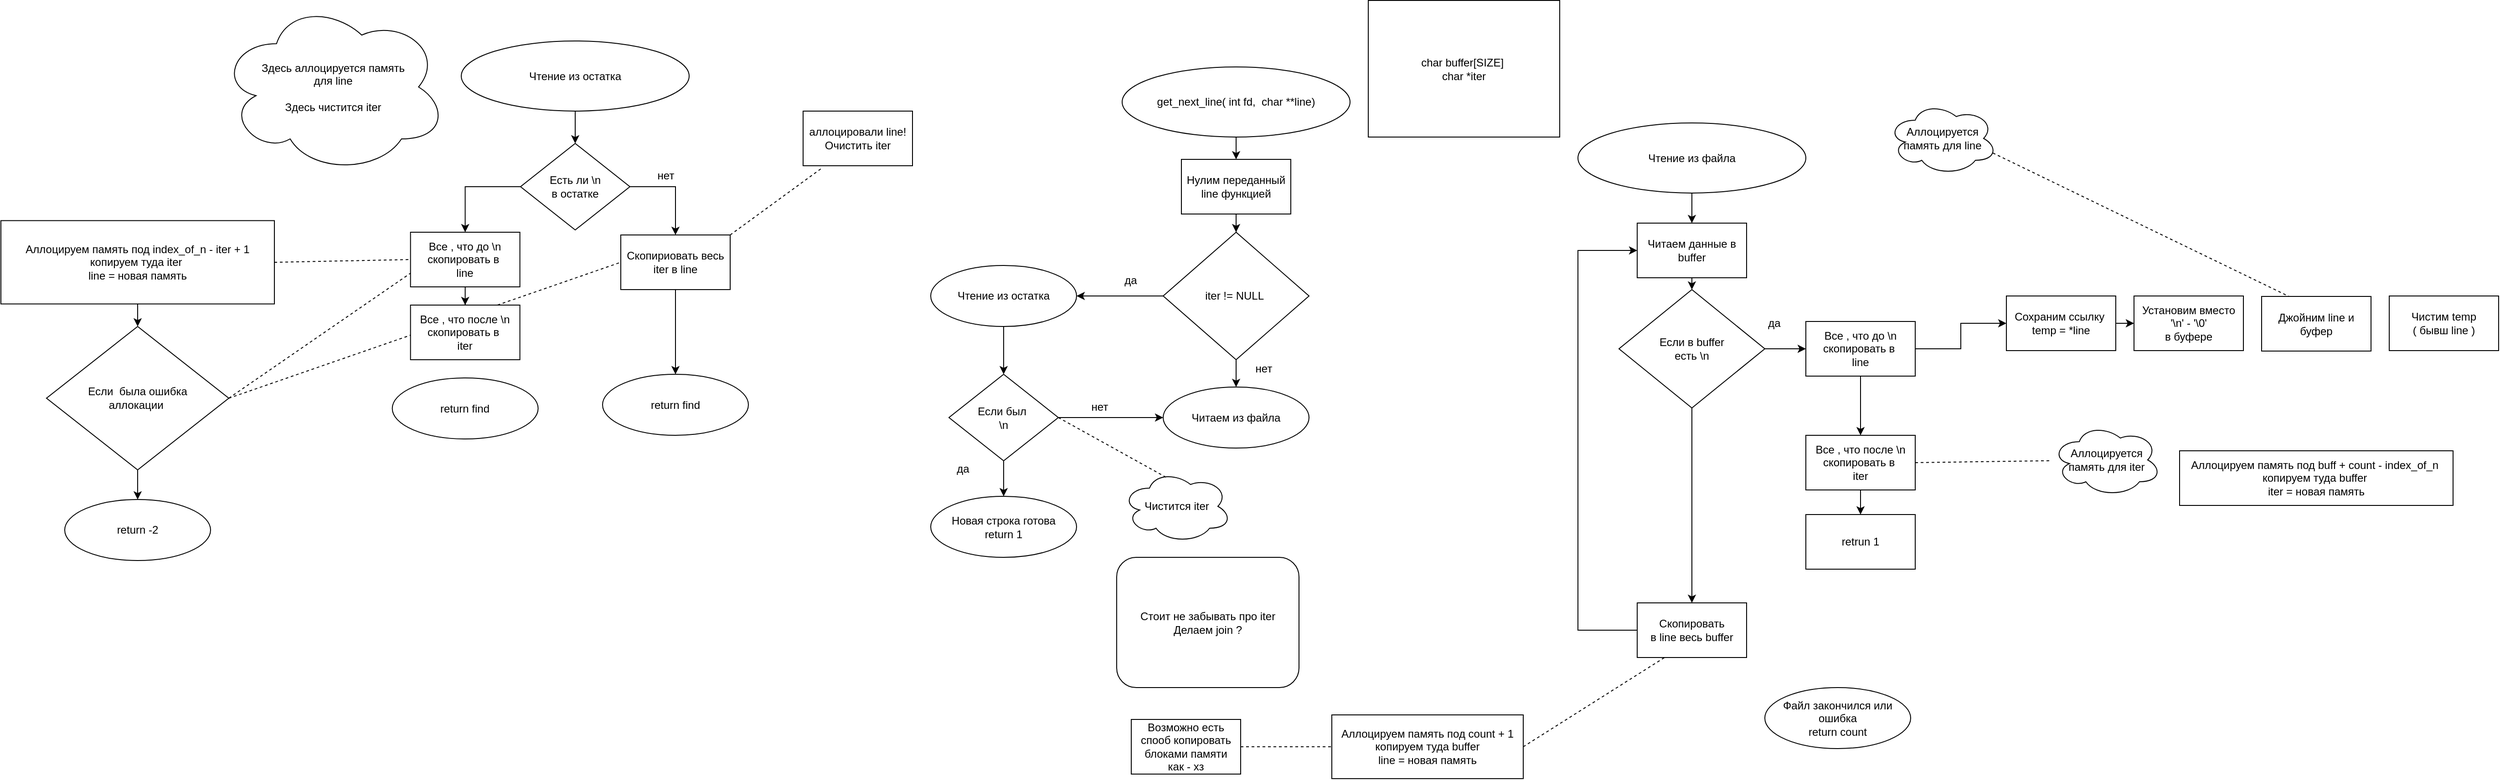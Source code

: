 <mxfile version="12.6.5" type="device"><diagram id="wpVZijDT1bE8OCSbmV2m" name="Page-1"><mxGraphModel dx="3807" dy="806" grid="1" gridSize="10" guides="1" tooltips="1" connect="1" arrows="1" fold="1" page="1" pageScale="1" pageWidth="827" pageHeight="1169" math="0" shadow="0"><root><mxCell id="0"/><mxCell id="1" parent="0"/><mxCell id="zIOQulNtDQGuHlldHQic-1" value="char buffer[SIZE]&amp;nbsp;&lt;br&gt;char *iter" style="rounded=0;whiteSpace=wrap;html=1;" parent="1" vertex="1"><mxGeometry x="-250" y="5.5" width="210" height="150" as="geometry"/></mxCell><mxCell id="VHUzGvmyptBqlenL4hhY-53" style="edgeStyle=orthogonalEdgeStyle;rounded=0;orthogonalLoop=1;jettySize=auto;html=1;exitX=0.5;exitY=1;exitDx=0;exitDy=0;entryX=0.5;entryY=0;entryDx=0;entryDy=0;" parent="1" source="VHUzGvmyptBqlenL4hhY-1" target="VHUzGvmyptBqlenL4hhY-52" edge="1"><mxGeometry relative="1" as="geometry"/></mxCell><mxCell id="VHUzGvmyptBqlenL4hhY-1" value="get_next_line( int fd,&amp;nbsp; char **line)" style="ellipse;whiteSpace=wrap;html=1;" parent="1" vertex="1"><mxGeometry x="-520" y="78.5" width="250" height="77" as="geometry"/></mxCell><mxCell id="VHUzGvmyptBqlenL4hhY-5" style="edgeStyle=orthogonalEdgeStyle;rounded=0;orthogonalLoop=1;jettySize=auto;html=1;exitX=0;exitY=0.5;exitDx=0;exitDy=0;" parent="1" source="VHUzGvmyptBqlenL4hhY-2" target="VHUzGvmyptBqlenL4hhY-4" edge="1"><mxGeometry relative="1" as="geometry"/></mxCell><mxCell id="VHUzGvmyptBqlenL4hhY-14" style="edgeStyle=orthogonalEdgeStyle;rounded=0;orthogonalLoop=1;jettySize=auto;html=1;exitX=0.5;exitY=1;exitDx=0;exitDy=0;" parent="1" source="VHUzGvmyptBqlenL4hhY-2" target="VHUzGvmyptBqlenL4hhY-13" edge="1"><mxGeometry relative="1" as="geometry"/></mxCell><mxCell id="VHUzGvmyptBqlenL4hhY-2" value="iter != NULL&amp;nbsp;" style="rhombus;whiteSpace=wrap;html=1;" parent="1" vertex="1"><mxGeometry x="-475" y="260" width="160" height="140" as="geometry"/></mxCell><mxCell id="VHUzGvmyptBqlenL4hhY-10" style="edgeStyle=orthogonalEdgeStyle;rounded=0;orthogonalLoop=1;jettySize=auto;html=1;exitX=0.5;exitY=1;exitDx=0;exitDy=0;" parent="1" source="VHUzGvmyptBqlenL4hhY-4" target="VHUzGvmyptBqlenL4hhY-6" edge="1"><mxGeometry relative="1" as="geometry"/></mxCell><mxCell id="VHUzGvmyptBqlenL4hhY-4" value="Чтение из остатка" style="ellipse;whiteSpace=wrap;html=1;" parent="1" vertex="1"><mxGeometry x="-730" y="296.5" width="160" height="67" as="geometry"/></mxCell><mxCell id="VHUzGvmyptBqlenL4hhY-11" style="edgeStyle=orthogonalEdgeStyle;rounded=0;orthogonalLoop=1;jettySize=auto;html=1;exitX=0.5;exitY=1;exitDx=0;exitDy=0;" parent="1" source="VHUzGvmyptBqlenL4hhY-6" target="VHUzGvmyptBqlenL4hhY-8" edge="1"><mxGeometry relative="1" as="geometry"/></mxCell><mxCell id="VHUzGvmyptBqlenL4hhY-15" style="edgeStyle=orthogonalEdgeStyle;rounded=0;orthogonalLoop=1;jettySize=auto;html=1;exitX=1;exitY=0.5;exitDx=0;exitDy=0;" parent="1" source="VHUzGvmyptBqlenL4hhY-6" target="VHUzGvmyptBqlenL4hhY-13" edge="1"><mxGeometry relative="1" as="geometry"/></mxCell><mxCell id="VHUzGvmyptBqlenL4hhY-6" value="Если был&amp;nbsp;&lt;br&gt;\n" style="rhombus;whiteSpace=wrap;html=1;" parent="1" vertex="1"><mxGeometry x="-710" y="416" width="120" height="95" as="geometry"/></mxCell><mxCell id="VHUzGvmyptBqlenL4hhY-8" value="Новая строка готова&lt;br&gt;return 1" style="ellipse;whiteSpace=wrap;html=1;" parent="1" vertex="1"><mxGeometry x="-730" y="550" width="160" height="67" as="geometry"/></mxCell><mxCell id="VHUzGvmyptBqlenL4hhY-9" value="да" style="text;html=1;align=center;verticalAlign=middle;resizable=0;points=[];autosize=1;" parent="1" vertex="1"><mxGeometry x="-526" y="303" width="30" height="20" as="geometry"/></mxCell><mxCell id="VHUzGvmyptBqlenL4hhY-12" value="да" style="text;html=1;align=center;verticalAlign=middle;resizable=0;points=[];autosize=1;" parent="1" vertex="1"><mxGeometry x="-710" y="510" width="30" height="20" as="geometry"/></mxCell><mxCell id="VHUzGvmyptBqlenL4hhY-13" value="Читаем из файла" style="ellipse;whiteSpace=wrap;html=1;" parent="1" vertex="1"><mxGeometry x="-475" y="430" width="160" height="67" as="geometry"/></mxCell><mxCell id="VHUzGvmyptBqlenL4hhY-17" value="нет" style="text;html=1;align=center;verticalAlign=middle;resizable=0;points=[];autosize=1;" parent="1" vertex="1"><mxGeometry x="-560" y="442" width="30" height="20" as="geometry"/></mxCell><mxCell id="VHUzGvmyptBqlenL4hhY-18" value="нет" style="text;html=1;align=center;verticalAlign=middle;resizable=0;points=[];autosize=1;" parent="1" vertex="1"><mxGeometry x="-380" y="400" width="30" height="20" as="geometry"/></mxCell><mxCell id="VHUzGvmyptBqlenL4hhY-36" style="edgeStyle=orthogonalEdgeStyle;rounded=0;orthogonalLoop=1;jettySize=auto;html=1;exitX=0.5;exitY=1;exitDx=0;exitDy=0;" parent="1" source="VHUzGvmyptBqlenL4hhY-22" target="VHUzGvmyptBqlenL4hhY-32" edge="1"><mxGeometry relative="1" as="geometry"/></mxCell><mxCell id="VHUzGvmyptBqlenL4hhY-22" value="Чтение из файла" style="ellipse;whiteSpace=wrap;html=1;" parent="1" vertex="1"><mxGeometry x="-19.99" y="140" width="250" height="77" as="geometry"/></mxCell><mxCell id="VHUzGvmyptBqlenL4hhY-37" style="edgeStyle=orthogonalEdgeStyle;rounded=0;orthogonalLoop=1;jettySize=auto;html=1;exitX=0.5;exitY=1;exitDx=0;exitDy=0;" parent="1" source="VHUzGvmyptBqlenL4hhY-32" edge="1"><mxGeometry relative="1" as="geometry"><mxPoint x="105" y="323.008" as="targetPoint"/></mxGeometry></mxCell><mxCell id="VHUzGvmyptBqlenL4hhY-32" value="Читаем данные в buffer" style="rounded=0;whiteSpace=wrap;html=1;" parent="1" vertex="1"><mxGeometry x="45.01" y="250" width="120" height="60" as="geometry"/></mxCell><mxCell id="VHUzGvmyptBqlenL4hhY-35" value="Файл закончился или ошибка&lt;br&gt;return count" style="ellipse;whiteSpace=wrap;html=1;" parent="1" vertex="1"><mxGeometry x="185.01" y="760" width="160" height="67" as="geometry"/></mxCell><mxCell id="VHUzGvmyptBqlenL4hhY-43" style="edgeStyle=orthogonalEdgeStyle;rounded=0;orthogonalLoop=1;jettySize=auto;html=1;exitX=1;exitY=0.5;exitDx=0;exitDy=0;" parent="1" source="VHUzGvmyptBqlenL4hhY-39" target="VHUzGvmyptBqlenL4hhY-40" edge="1"><mxGeometry relative="1" as="geometry"/></mxCell><mxCell id="VHUzGvmyptBqlenL4hhY-50" style="edgeStyle=orthogonalEdgeStyle;rounded=0;orthogonalLoop=1;jettySize=auto;html=1;exitX=0.5;exitY=1;exitDx=0;exitDy=0;" parent="1" source="VHUzGvmyptBqlenL4hhY-39" target="VHUzGvmyptBqlenL4hhY-47" edge="1"><mxGeometry relative="1" as="geometry"/></mxCell><mxCell id="VHUzGvmyptBqlenL4hhY-39" value="Если в buffer&lt;br&gt;есть \n" style="rhombus;whiteSpace=wrap;html=1;" parent="1" vertex="1"><mxGeometry x="25.01" y="323" width="160" height="130" as="geometry"/></mxCell><mxCell id="VHUzGvmyptBqlenL4hhY-44" style="edgeStyle=orthogonalEdgeStyle;rounded=0;orthogonalLoop=1;jettySize=auto;html=1;exitX=0.5;exitY=1;exitDx=0;exitDy=0;entryX=0.5;entryY=0;entryDx=0;entryDy=0;" parent="1" source="VHUzGvmyptBqlenL4hhY-40" target="VHUzGvmyptBqlenL4hhY-41" edge="1"><mxGeometry relative="1" as="geometry"/></mxCell><mxCell id="1MpCYAZrabapF_hlcvVV-15" style="edgeStyle=orthogonalEdgeStyle;rounded=0;orthogonalLoop=1;jettySize=auto;html=1;exitX=1;exitY=0.5;exitDx=0;exitDy=0;" parent="1" source="VHUzGvmyptBqlenL4hhY-40" target="1MpCYAZrabapF_hlcvVV-12" edge="1"><mxGeometry relative="1" as="geometry"/></mxCell><mxCell id="VHUzGvmyptBqlenL4hhY-40" value="Все , что до \n&lt;br&gt;скопировать в&amp;nbsp;&lt;br&gt;line" style="rounded=0;whiteSpace=wrap;html=1;" parent="1" vertex="1"><mxGeometry x="230.01" y="358.0" width="120" height="60" as="geometry"/></mxCell><mxCell id="VHUzGvmyptBqlenL4hhY-45" style="edgeStyle=orthogonalEdgeStyle;rounded=0;orthogonalLoop=1;jettySize=auto;html=1;exitX=0.5;exitY=1;exitDx=0;exitDy=0;" parent="1" source="VHUzGvmyptBqlenL4hhY-41" target="VHUzGvmyptBqlenL4hhY-42" edge="1"><mxGeometry relative="1" as="geometry"/></mxCell><mxCell id="VHUzGvmyptBqlenL4hhY-41" value="Все , что после \n&lt;br&gt;скопировать в&amp;nbsp;&lt;br&gt;iter" style="rounded=0;whiteSpace=wrap;html=1;" parent="1" vertex="1"><mxGeometry x="230.01" y="483.0" width="120" height="60" as="geometry"/></mxCell><mxCell id="VHUzGvmyptBqlenL4hhY-42" value="retrun 1" style="rounded=0;whiteSpace=wrap;html=1;" parent="1" vertex="1"><mxGeometry x="230.01" y="570.0" width="120" height="60" as="geometry"/></mxCell><mxCell id="VHUzGvmyptBqlenL4hhY-46" value="да" style="text;html=1;align=center;verticalAlign=middle;resizable=0;points=[];autosize=1;" parent="1" vertex="1"><mxGeometry x="180" y="350" width="30" height="20" as="geometry"/></mxCell><mxCell id="VHUzGvmyptBqlenL4hhY-51" style="edgeStyle=orthogonalEdgeStyle;rounded=0;orthogonalLoop=1;jettySize=auto;html=1;exitX=0;exitY=0.5;exitDx=0;exitDy=0;entryX=0;entryY=0.5;entryDx=0;entryDy=0;" parent="1" source="VHUzGvmyptBqlenL4hhY-47" target="VHUzGvmyptBqlenL4hhY-32" edge="1"><mxGeometry relative="1" as="geometry"><Array as="points"><mxPoint x="-20" y="697"/><mxPoint x="-20" y="280"/></Array></mxGeometry></mxCell><mxCell id="VHUzGvmyptBqlenL4hhY-47" value="Скопировать&lt;br&gt;в line весь buffer" style="rounded=0;whiteSpace=wrap;html=1;" parent="1" vertex="1"><mxGeometry x="45.01" y="667.0" width="120" height="60" as="geometry"/></mxCell><mxCell id="VHUzGvmyptBqlenL4hhY-54" style="edgeStyle=orthogonalEdgeStyle;rounded=0;orthogonalLoop=1;jettySize=auto;html=1;exitX=0.5;exitY=1;exitDx=0;exitDy=0;" parent="1" source="VHUzGvmyptBqlenL4hhY-52" target="VHUzGvmyptBqlenL4hhY-2" edge="1"><mxGeometry relative="1" as="geometry"/></mxCell><mxCell id="VHUzGvmyptBqlenL4hhY-52" value="Нулим переданный line функцией" style="rounded=0;whiteSpace=wrap;html=1;" parent="1" vertex="1"><mxGeometry x="-455" y="180" width="120" height="60" as="geometry"/></mxCell><mxCell id="VHUzGvmyptBqlenL4hhY-70" style="edgeStyle=orthogonalEdgeStyle;rounded=0;orthogonalLoop=1;jettySize=auto;html=1;exitX=0.5;exitY=1;exitDx=0;exitDy=0;" parent="1" source="VHUzGvmyptBqlenL4hhY-55" target="VHUzGvmyptBqlenL4hhY-57" edge="1"><mxGeometry relative="1" as="geometry"/></mxCell><mxCell id="VHUzGvmyptBqlenL4hhY-55" value="Чтение из остатка" style="ellipse;whiteSpace=wrap;html=1;" parent="1" vertex="1"><mxGeometry x="-1245" y="50" width="250" height="77" as="geometry"/></mxCell><mxCell id="VHUzGvmyptBqlenL4hhY-62" style="edgeStyle=orthogonalEdgeStyle;rounded=0;orthogonalLoop=1;jettySize=auto;html=1;exitX=0;exitY=0.5;exitDx=0;exitDy=0;" parent="1" source="VHUzGvmyptBqlenL4hhY-57" target="VHUzGvmyptBqlenL4hhY-60" edge="1"><mxGeometry relative="1" as="geometry"/></mxCell><mxCell id="VHUzGvmyptBqlenL4hhY-65" style="edgeStyle=orthogonalEdgeStyle;rounded=0;orthogonalLoop=1;jettySize=auto;html=1;exitX=1;exitY=0.5;exitDx=0;exitDy=0;" parent="1" source="VHUzGvmyptBqlenL4hhY-57" target="VHUzGvmyptBqlenL4hhY-64" edge="1"><mxGeometry relative="1" as="geometry"/></mxCell><mxCell id="VHUzGvmyptBqlenL4hhY-57" value="Есть ли \n &lt;br&gt;в остатке" style="rhombus;whiteSpace=wrap;html=1;" parent="1" vertex="1"><mxGeometry x="-1180" y="162.5" width="120" height="95" as="geometry"/></mxCell><mxCell id="VHUzGvmyptBqlenL4hhY-63" style="edgeStyle=orthogonalEdgeStyle;rounded=0;orthogonalLoop=1;jettySize=auto;html=1;exitX=0.5;exitY=1;exitDx=0;exitDy=0;" parent="1" source="VHUzGvmyptBqlenL4hhY-60" target="VHUzGvmyptBqlenL4hhY-61" edge="1"><mxGeometry relative="1" as="geometry"/></mxCell><mxCell id="VHUzGvmyptBqlenL4hhY-60" value="Все , что до \n&lt;br&gt;скопировать в&amp;nbsp;&lt;br&gt;line" style="rounded=0;whiteSpace=wrap;html=1;" parent="1" vertex="1"><mxGeometry x="-1300.67" y="260.0" width="120" height="60" as="geometry"/></mxCell><mxCell id="VHUzGvmyptBqlenL4hhY-69" style="edgeStyle=orthogonalEdgeStyle;rounded=0;orthogonalLoop=1;jettySize=auto;html=1;exitX=0.5;exitY=1;exitDx=0;exitDy=0;" parent="1" source="VHUzGvmyptBqlenL4hhY-64" target="VHUzGvmyptBqlenL4hhY-68" edge="1"><mxGeometry relative="1" as="geometry"/></mxCell><mxCell id="VHUzGvmyptBqlenL4hhY-64" value="Скопириовать весь iter в line" style="rounded=0;whiteSpace=wrap;html=1;" parent="1" vertex="1"><mxGeometry x="-1070" y="263.0" width="120" height="60" as="geometry"/></mxCell><mxCell id="VHUzGvmyptBqlenL4hhY-67" value="return find" style="ellipse;whiteSpace=wrap;html=1;" parent="1" vertex="1"><mxGeometry x="-1320.67" y="420" width="160" height="67" as="geometry"/></mxCell><mxCell id="VHUzGvmyptBqlenL4hhY-68" value="return find" style="ellipse;whiteSpace=wrap;html=1;" parent="1" vertex="1"><mxGeometry x="-1090" y="416" width="160" height="67" as="geometry"/></mxCell><mxCell id="VHUzGvmyptBqlenL4hhY-74" value="" style="endArrow=none;dashed=1;html=1;entryX=0.25;entryY=1;entryDx=0;entryDy=0;exitX=1;exitY=0.5;exitDx=0;exitDy=0;" parent="1" source="VHUzGvmyptBqlenL4hhY-75" target="VHUzGvmyptBqlenL4hhY-47" edge="1"><mxGeometry width="50" height="50" relative="1" as="geometry"><mxPoint x="-30" y="790" as="sourcePoint"/><mxPoint x="20" y="740" as="targetPoint"/></mxGeometry></mxCell><mxCell id="VHUzGvmyptBqlenL4hhY-75" value="Аллоцируем память под count + 1&lt;br&gt;копируем туда buffer&lt;br&gt;line = новая память" style="rounded=0;whiteSpace=wrap;html=1;" parent="1" vertex="1"><mxGeometry x="-290" y="790" width="210" height="70" as="geometry"/></mxCell><mxCell id="VHUzGvmyptBqlenL4hhY-76" value="" style="endArrow=none;dashed=1;html=1;entryX=0;entryY=0.5;entryDx=0;entryDy=0;exitX=1;exitY=0.5;exitDx=0;exitDy=0;" parent="1" source="VHUzGvmyptBqlenL4hhY-77" target="VHUzGvmyptBqlenL4hhY-75" edge="1"><mxGeometry width="50" height="50" relative="1" as="geometry"><mxPoint x="-280" y="825" as="sourcePoint"/><mxPoint x="-240" y="830" as="targetPoint"/></mxGeometry></mxCell><mxCell id="VHUzGvmyptBqlenL4hhY-77" value="Возможно есть спооб копировать блоками памяти&lt;br&gt;как - хз" style="rounded=0;whiteSpace=wrap;html=1;" parent="1" vertex="1"><mxGeometry x="-510" y="795" width="120" height="60" as="geometry"/></mxCell><mxCell id="VHUzGvmyptBqlenL4hhY-80" value="" style="endArrow=none;dashed=1;html=1;exitX=1;exitY=0.5;exitDx=0;exitDy=0;" parent="1" source="VHUzGvmyptBqlenL4hhY-41" target="1MpCYAZrabapF_hlcvVV-20" edge="1"><mxGeometry width="50" height="50" relative="1" as="geometry"><mxPoint x="400" y="680" as="sourcePoint"/><mxPoint x="420" y="670" as="targetPoint"/></mxGeometry></mxCell><mxCell id="VHUzGvmyptBqlenL4hhY-81" value="&lt;span style=&quot;white-space: normal&quot;&gt;Аллоцируем память под buff + count - index_of_n&amp;nbsp;&lt;/span&gt;&lt;br style=&quot;white-space: normal&quot;&gt;&lt;span style=&quot;white-space: normal&quot;&gt;копируем туда buffer&amp;nbsp;&lt;/span&gt;&lt;br style=&quot;white-space: normal&quot;&gt;&lt;span style=&quot;white-space: normal&quot;&gt;iter = новая память&lt;/span&gt;" style="rounded=0;whiteSpace=wrap;html=1;" parent="1" vertex="1"><mxGeometry x="640" y="500" width="300" height="60" as="geometry"/></mxCell><mxCell id="VHUzGvmyptBqlenL4hhY-82" value="" style="endArrow=none;dashed=1;html=1;entryX=0;entryY=0.5;entryDx=0;entryDy=0;exitX=1;exitY=0.5;exitDx=0;exitDy=0;" parent="1" source="VHUzGvmyptBqlenL4hhY-83" target="VHUzGvmyptBqlenL4hhY-60" edge="1"><mxGeometry width="50" height="50" relative="1" as="geometry"><mxPoint x="-1430" y="320" as="sourcePoint"/><mxPoint x="-1380" y="270" as="targetPoint"/></mxGeometry></mxCell><mxCell id="1MpCYAZrabapF_hlcvVV-3" style="edgeStyle=orthogonalEdgeStyle;rounded=0;orthogonalLoop=1;jettySize=auto;html=1;exitX=0.5;exitY=1;exitDx=0;exitDy=0;" parent="1" source="VHUzGvmyptBqlenL4hhY-83" target="1MpCYAZrabapF_hlcvVV-2" edge="1"><mxGeometry relative="1" as="geometry"/></mxCell><mxCell id="VHUzGvmyptBqlenL4hhY-83" value="Аллоцируем память под index_of_n - iter + 1&lt;br&gt;копируем туда iter&amp;nbsp;&lt;br&gt;line = новая память" style="rounded=0;whiteSpace=wrap;html=1;" parent="1" vertex="1"><mxGeometry x="-1750" y="247.25" width="300" height="91.5" as="geometry"/></mxCell><mxCell id="VHUzGvmyptBqlenL4hhY-84" value="Стоит не забывать про iter&lt;br&gt;Делаем join ?" style="rounded=1;whiteSpace=wrap;html=1;" parent="1" vertex="1"><mxGeometry x="-526" y="617" width="200" height="143" as="geometry"/></mxCell><mxCell id="VHUzGvmyptBqlenL4hhY-85" value="" style="endArrow=none;dashed=1;html=1;exitX=1;exitY=0;exitDx=0;exitDy=0;" parent="1" source="VHUzGvmyptBqlenL4hhY-64" edge="1"><mxGeometry width="50" height="50" relative="1" as="geometry"><mxPoint x="-900" y="240" as="sourcePoint"/><mxPoint x="-850" y="190" as="targetPoint"/></mxGeometry></mxCell><mxCell id="VHUzGvmyptBqlenL4hhY-86" value="аллоцировали line!Очистить iter" style="rounded=0;whiteSpace=wrap;html=1;" parent="1" vertex="1"><mxGeometry x="-870" y="127" width="120" height="60" as="geometry"/></mxCell><mxCell id="VHUzGvmyptBqlenL4hhY-87" value="нет" style="text;html=1;align=center;verticalAlign=middle;resizable=0;points=[];autosize=1;" parent="1" vertex="1"><mxGeometry x="-1036" y="188" width="30" height="20" as="geometry"/></mxCell><mxCell id="1MpCYAZrabapF_hlcvVV-5" style="edgeStyle=orthogonalEdgeStyle;rounded=0;orthogonalLoop=1;jettySize=auto;html=1;exitX=0.5;exitY=1;exitDx=0;exitDy=0;" parent="1" source="1MpCYAZrabapF_hlcvVV-2" target="1MpCYAZrabapF_hlcvVV-4" edge="1"><mxGeometry relative="1" as="geometry"/></mxCell><mxCell id="1MpCYAZrabapF_hlcvVV-2" value="Если&amp;nbsp; была ошибка&lt;br&gt;аллокации&amp;nbsp;" style="rhombus;whiteSpace=wrap;html=1;" parent="1" vertex="1"><mxGeometry x="-1700" y="363.5" width="200" height="157.5" as="geometry"/></mxCell><mxCell id="1MpCYAZrabapF_hlcvVV-4" value="return -2" style="ellipse;whiteSpace=wrap;html=1;" parent="1" vertex="1"><mxGeometry x="-1680" y="553.5" width="160" height="67" as="geometry"/></mxCell><mxCell id="1MpCYAZrabapF_hlcvVV-7" value="" style="endArrow=none;dashed=1;html=1;exitX=1;exitY=0.5;exitDx=0;exitDy=0;entryX=0;entryY=0.5;entryDx=0;entryDy=0;" parent="1" source="1MpCYAZrabapF_hlcvVV-2" target="VHUzGvmyptBqlenL4hhY-64" edge="1"><mxGeometry width="50" height="50" relative="1" as="geometry"><mxPoint x="-1750" y="990" as="sourcePoint"/><mxPoint x="-1320" y="520" as="targetPoint"/></mxGeometry></mxCell><mxCell id="1MpCYAZrabapF_hlcvVV-8" value="" style="endArrow=none;dashed=1;html=1;exitX=1;exitY=0.5;exitDx=0;exitDy=0;entryX=0;entryY=0.75;entryDx=0;entryDy=0;" parent="1" source="1MpCYAZrabapF_hlcvVV-2" target="VHUzGvmyptBqlenL4hhY-60" edge="1"><mxGeometry width="50" height="50" relative="1" as="geometry"><mxPoint x="-1490" y="452.25" as="sourcePoint"/><mxPoint x="-1060" y="303.0" as="targetPoint"/></mxGeometry></mxCell><mxCell id="VHUzGvmyptBqlenL4hhY-61" value="Все , что после \n&lt;br&gt;скопировать в&amp;nbsp;&lt;br&gt;iter" style="rounded=0;whiteSpace=wrap;html=1;" parent="1" vertex="1"><mxGeometry x="-1300.67" y="340.0" width="120" height="60" as="geometry"/></mxCell><mxCell id="1MpCYAZrabapF_hlcvVV-11" value="Здесь аллоцируется память &lt;br&gt;для line&lt;br&gt;&lt;br&gt;Здесь чистится iter" style="ellipse;shape=cloud;whiteSpace=wrap;html=1;" parent="1" vertex="1"><mxGeometry x="-1510" y="5.5" width="249.33" height="190" as="geometry"/></mxCell><mxCell id="1MpCYAZrabapF_hlcvVV-19" style="edgeStyle=orthogonalEdgeStyle;rounded=0;orthogonalLoop=1;jettySize=auto;html=1;exitX=1;exitY=0.5;exitDx=0;exitDy=0;" parent="1" source="1MpCYAZrabapF_hlcvVV-12" target="1MpCYAZrabapF_hlcvVV-13" edge="1"><mxGeometry relative="1" as="geometry"/></mxCell><mxCell id="1MpCYAZrabapF_hlcvVV-12" value="Сохраним ссылку&amp;nbsp;&lt;br&gt;temp = *line" style="rounded=0;whiteSpace=wrap;html=1;" parent="1" vertex="1"><mxGeometry x="450" y="330" width="120" height="60" as="geometry"/></mxCell><mxCell id="1MpCYAZrabapF_hlcvVV-13" value="Установим вместо '\n' - '\0'&lt;br&gt;в буфере" style="rounded=0;whiteSpace=wrap;html=1;" parent="1" vertex="1"><mxGeometry x="590" y="330" width="120" height="60" as="geometry"/></mxCell><mxCell id="1MpCYAZrabapF_hlcvVV-14" value="Джойним line и буфер" style="rounded=0;whiteSpace=wrap;html=1;" parent="1" vertex="1"><mxGeometry x="730" y="330.5" width="120" height="60" as="geometry"/></mxCell><mxCell id="1MpCYAZrabapF_hlcvVV-16" value="Аллоцируется память для line" style="ellipse;shape=cloud;whiteSpace=wrap;html=1;" parent="1" vertex="1"><mxGeometry x="320" y="117" width="120" height="80" as="geometry"/></mxCell><mxCell id="1MpCYAZrabapF_hlcvVV-17" value="" style="endArrow=none;dashed=1;html=1;exitX=0.96;exitY=0.7;exitDx=0;exitDy=0;exitPerimeter=0;entryX=0.25;entryY=0;entryDx=0;entryDy=0;" parent="1" source="1MpCYAZrabapF_hlcvVV-16" target="1MpCYAZrabapF_hlcvVV-14" edge="1"><mxGeometry width="50" height="50" relative="1" as="geometry"><mxPoint x="450" y="220" as="sourcePoint"/><mxPoint x="500" y="170" as="targetPoint"/></mxGeometry></mxCell><mxCell id="1MpCYAZrabapF_hlcvVV-18" value="Чистим temp&lt;br&gt;( бывш line )" style="rounded=0;whiteSpace=wrap;html=1;" parent="1" vertex="1"><mxGeometry x="870" y="330" width="120" height="60" as="geometry"/></mxCell><mxCell id="1MpCYAZrabapF_hlcvVV-20" value="Аллоцируется память для iter" style="ellipse;shape=cloud;whiteSpace=wrap;html=1;" parent="1" vertex="1"><mxGeometry x="500" y="470" width="120" height="80" as="geometry"/></mxCell><mxCell id="1MpCYAZrabapF_hlcvVV-21" value="Чистится iter" style="ellipse;shape=cloud;whiteSpace=wrap;html=1;" parent="1" vertex="1"><mxGeometry x="-520" y="521" width="120" height="80" as="geometry"/></mxCell><mxCell id="1MpCYAZrabapF_hlcvVV-22" value="" style="endArrow=none;dashed=1;html=1;exitX=1;exitY=0.5;exitDx=0;exitDy=0;entryX=0.4;entryY=0.1;entryDx=0;entryDy=0;entryPerimeter=0;" parent="1" source="VHUzGvmyptBqlenL4hhY-6" target="1MpCYAZrabapF_hlcvVV-21" edge="1"><mxGeometry width="50" height="50" relative="1" as="geometry"><mxPoint x="-580" y="520" as="sourcePoint"/><mxPoint x="-530" y="470" as="targetPoint"/></mxGeometry></mxCell></root></mxGraphModel></diagram></mxfile>